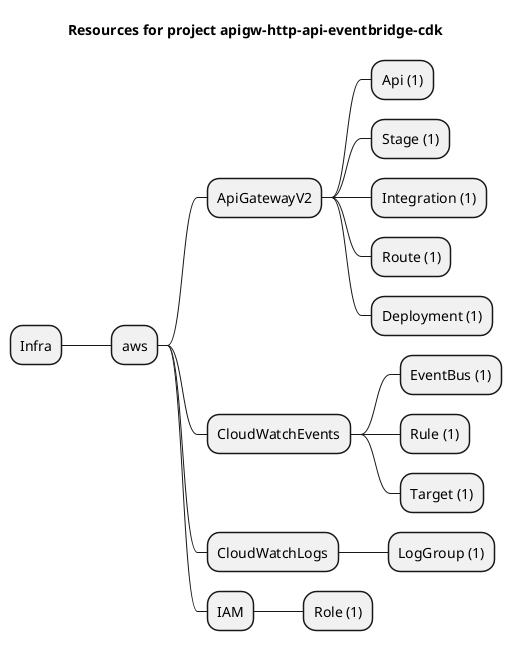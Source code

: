 @startmindmap
title Resources for project apigw-http-api-eventbridge-cdk
skinparam monochrome true
+ Infra
++ aws
+++ ApiGatewayV2
++++ Api (1)
++++ Stage (1)
++++ Integration (1)
++++ Route (1)
++++ Deployment (1)
+++ CloudWatchEvents
++++ EventBus (1)
++++ Rule (1)
++++ Target (1)
+++ CloudWatchLogs
++++ LogGroup (1)
+++ IAM
++++ Role (1)
@endmindmap